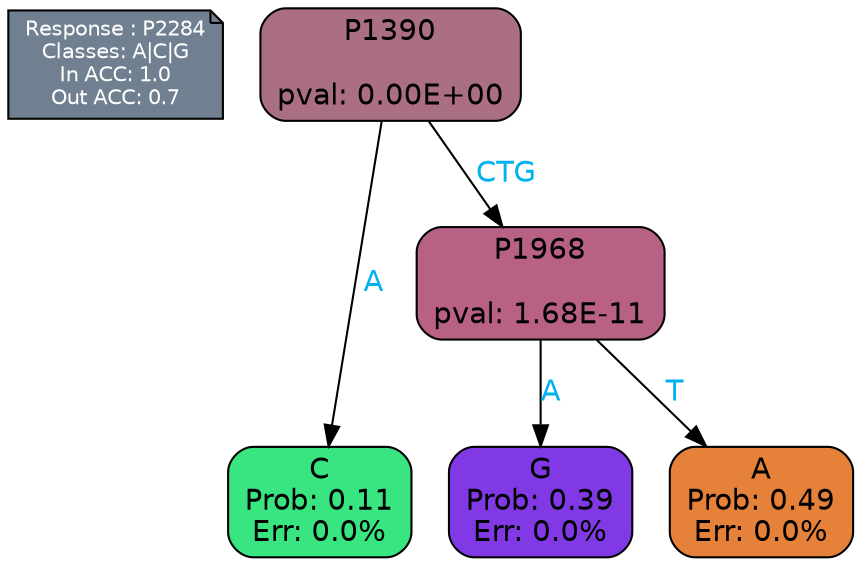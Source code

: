 digraph Tree {
node [shape=box, style="filled, rounded", color="black", fontname=helvetica] ;
graph [ranksep=equally, splines=polylines, bgcolor=transparent, dpi=600] ;
edge [fontname=helvetica] ;
LEGEND [label="Response : P2284
Classes: A|C|G
In ACC: 1.0
Out ACC: 0.7
",shape=note,align=left,style=filled,fillcolor="slategray",fontcolor="white",fontsize=10];1 [label="P1390

pval: 0.00E+00", fillcolor="#aa6f84"] ;
2 [label="C
Prob: 0.11
Err: 0.0%", fillcolor="#39e581"] ;
3 [label="P1968

pval: 1.68E-11", fillcolor="#b86185"] ;
4 [label="G
Prob: 0.39
Err: 0.0%", fillcolor="#8139e5"] ;
5 [label="A
Prob: 0.49
Err: 0.0%", fillcolor="#e58139"] ;
1 -> 2 [label="A",fontcolor=deepskyblue2] ;
1 -> 3 [label="CTG",fontcolor=deepskyblue2] ;
3 -> 4 [label="A",fontcolor=deepskyblue2] ;
3 -> 5 [label="T",fontcolor=deepskyblue2] ;
{rank = same; 2;4;5;}{rank = same; LEGEND;1;}}